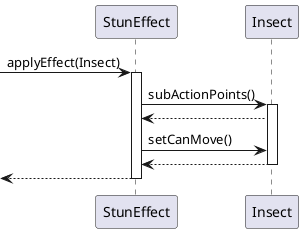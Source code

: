 @startuml StunEffect

participant "StunEffect" as effect

participant "Insect" as insect




-> effect : applyEffect(Insect)
activate effect

effect->insect:subActionPoints()
activate insect

effect<--insect

effect->insect:setCanMove()
effect<--insect
deactivate insect

<--effect
deactivate effect




@enduml